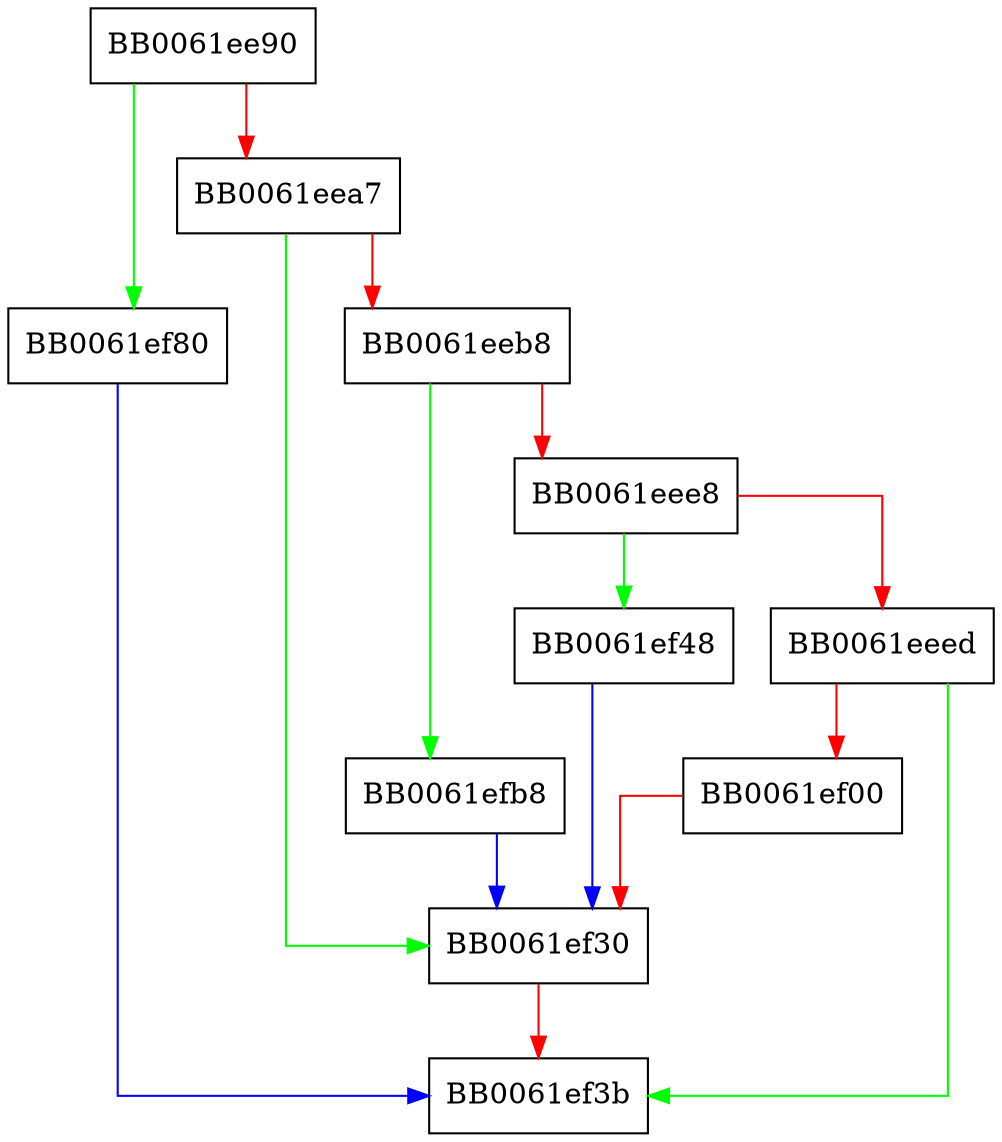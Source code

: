 digraph PKCS12_init {
  node [shape="box"];
  graph [splines=ortho];
  BB0061ee90 -> BB0061ef80 [color="green"];
  BB0061ee90 -> BB0061eea7 [color="red"];
  BB0061eea7 -> BB0061ef30 [color="green"];
  BB0061eea7 -> BB0061eeb8 [color="red"];
  BB0061eeb8 -> BB0061efb8 [color="green"];
  BB0061eeb8 -> BB0061eee8 [color="red"];
  BB0061eee8 -> BB0061ef48 [color="green"];
  BB0061eee8 -> BB0061eeed [color="red"];
  BB0061eeed -> BB0061ef3b [color="green"];
  BB0061eeed -> BB0061ef00 [color="red"];
  BB0061ef00 -> BB0061ef30 [color="red"];
  BB0061ef30 -> BB0061ef3b [color="red"];
  BB0061ef48 -> BB0061ef30 [color="blue"];
  BB0061ef80 -> BB0061ef3b [color="blue"];
  BB0061efb8 -> BB0061ef30 [color="blue"];
}